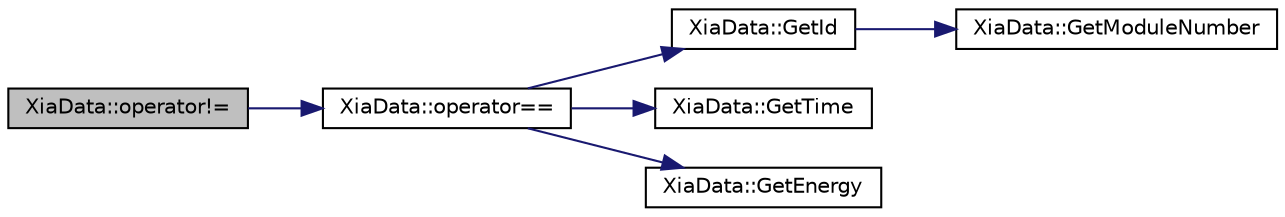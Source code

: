 digraph "XiaData::operator!="
{
  edge [fontname="Helvetica",fontsize="10",labelfontname="Helvetica",labelfontsize="10"];
  node [fontname="Helvetica",fontsize="10",shape=record];
  rankdir="LR";
  Node1 [label="XiaData::operator!=",height=0.2,width=0.4,color="black", fillcolor="grey75", style="filled", fontcolor="black"];
  Node1 -> Node2 [color="midnightblue",fontsize="10",style="solid",fontname="Helvetica"];
  Node2 [label="XiaData::operator==",height=0.2,width=0.4,color="black", fillcolor="white", style="filled",URL="$d2/ddd/class_xia_data.html#a396219ec180ae84da5abaeb3e3f66357",tooltip="Equality operator that compares checks if we have the same channel (i.e. the ID and Time are identica..."];
  Node2 -> Node3 [color="midnightblue",fontsize="10",style="solid",fontname="Helvetica"];
  Node3 [label="XiaData::GetId",height=0.2,width=0.4,color="black", fillcolor="white", style="filled",URL="$d2/ddd/class_xia_data.html#a286fce64fe1fcc764013c3e070e7ed7f"];
  Node3 -> Node4 [color="midnightblue",fontsize="10",style="solid",fontname="Helvetica"];
  Node4 [label="XiaData::GetModuleNumber",height=0.2,width=0.4,color="black", fillcolor="white", style="filled",URL="$d2/ddd/class_xia_data.html#afcf7210c72022a696a926259d1c5ff84"];
  Node2 -> Node5 [color="midnightblue",fontsize="10",style="solid",fontname="Helvetica"];
  Node5 [label="XiaData::GetTime",height=0.2,width=0.4,color="black", fillcolor="white", style="filled",URL="$d2/ddd/class_xia_data.html#ac11c489cabed7180f6516d724d387a56"];
  Node2 -> Node6 [color="midnightblue",fontsize="10",style="solid",fontname="Helvetica"];
  Node6 [label="XiaData::GetEnergy",height=0.2,width=0.4,color="black", fillcolor="white", style="filled",URL="$d2/ddd/class_xia_data.html#ade2672d5b33f5317bd0710408b88871b"];
}
